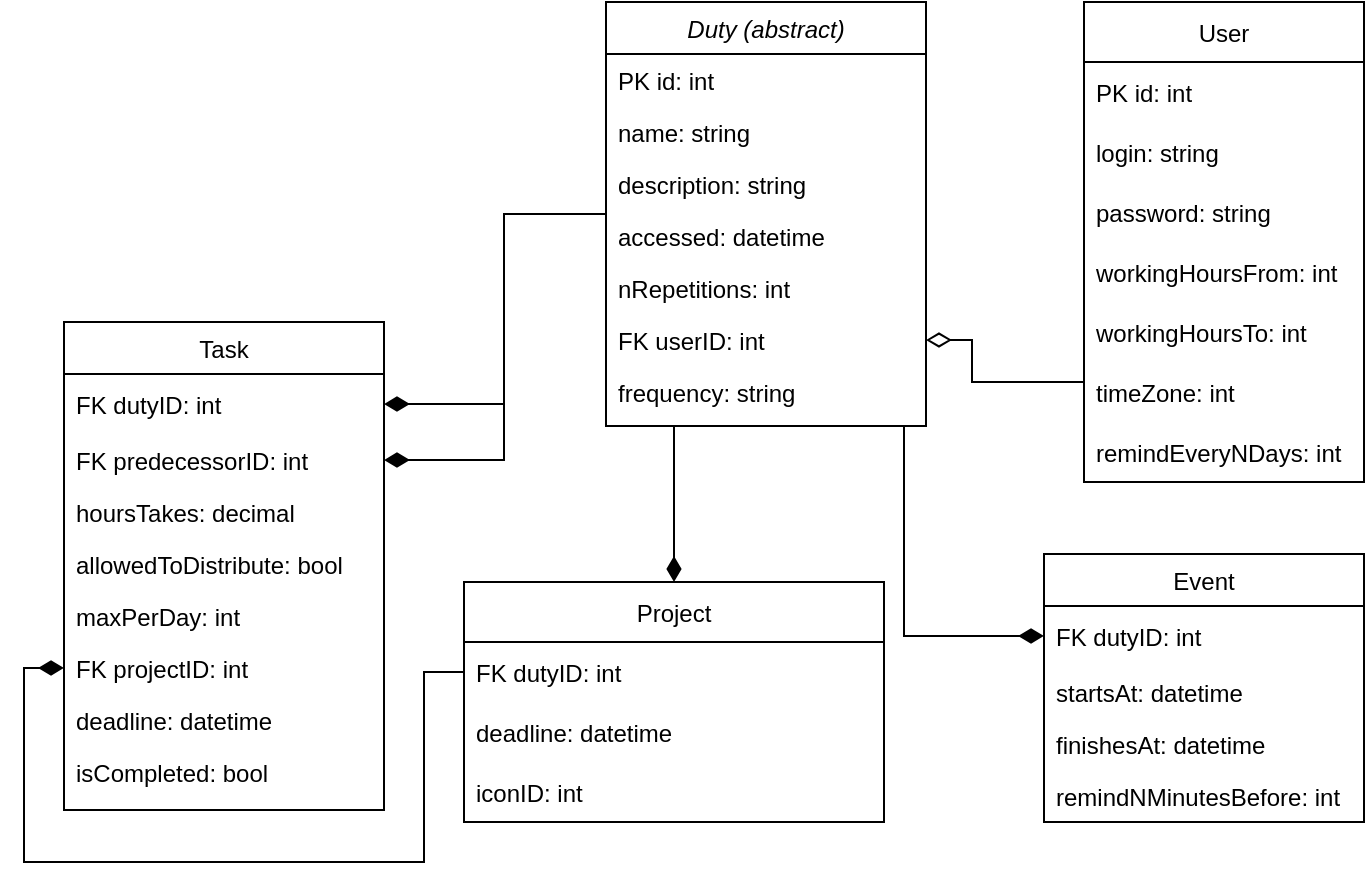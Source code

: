 <mxfile version="15.4.0" type="device"><diagram id="C5RBs43oDa-KdzZeNtuy" name="Page-1"><mxGraphModel dx="613" dy="689" grid="1" gridSize="10" guides="1" tooltips="1" connect="1" arrows="1" fold="1" page="1" pageScale="1" pageWidth="827" pageHeight="1169" math="0" shadow="0"><root><mxCell id="WIyWlLk6GJQsqaUBKTNV-0"/><mxCell id="WIyWlLk6GJQsqaUBKTNV-1" parent="WIyWlLk6GJQsqaUBKTNV-0"/><mxCell id="zkfFHV4jXpPFQw0GAbJ--12" value="" style="endArrow=none;endSize=10;endFill=0;shadow=0;strokeWidth=1;rounded=0;edgeStyle=orthogonalEdgeStyle;elbow=vertical;startArrow=diamondThin;startFill=1;orthogonal=1;startSize=10;" parent="WIyWlLk6GJQsqaUBKTNV-1" source="Y_36hAymlDsFUyy03Suh-14" target="oaKxZdXkdTwhi6_jZthA-11" edge="1"><mxGeometry width="160" relative="1" as="geometry"><mxPoint x="356" y="263" as="sourcePoint"/><mxPoint x="846" y="190" as="targetPoint"/><Array as="points"><mxPoint x="1310" y="377"/></Array></mxGeometry></mxCell><mxCell id="zkfFHV4jXpPFQw0GAbJ--16" value="" style="endArrow=none;endSize=10;endFill=0;shadow=0;strokeWidth=1;rounded=0;edgeStyle=orthogonalEdgeStyle;elbow=vertical;startArrow=diamondThin;startFill=1;orthogonal=1;startSize=10;exitX=1;exitY=0.5;exitDx=0;exitDy=0;" parent="WIyWlLk6GJQsqaUBKTNV-1" source="Y_36hAymlDsFUyy03Suh-16" target="oaKxZdXkdTwhi6_jZthA-11" edge="1"><mxGeometry width="160" relative="1" as="geometry"><mxPoint x="366" y="433" as="sourcePoint"/><mxPoint x="466" y="331" as="targetPoint"/><Array as="points"><mxPoint x="1110" y="261"/><mxPoint x="1110" y="166"/></Array></mxGeometry></mxCell><mxCell id="zkfFHV4jXpPFQw0GAbJ--17" value="Task" style="swimlane;fontStyle=0;align=center;verticalAlign=top;childLayout=stackLayout;horizontal=1;startSize=26;horizontalStack=0;resizeParent=1;resizeLast=0;collapsible=1;marginBottom=0;rounded=0;shadow=0;strokeWidth=1;" parent="WIyWlLk6GJQsqaUBKTNV-1" vertex="1"><mxGeometry x="890" y="220" width="160" height="244" as="geometry"><mxRectangle x="550" y="140" width="160" height="26" as="alternateBounds"/></mxGeometry></mxCell><mxCell id="Y_36hAymlDsFUyy03Suh-16" value="FK dutyID: int" style="text;strokeColor=none;fillColor=none;align=left;verticalAlign=middle;spacingLeft=4;spacingRight=4;overflow=hidden;points=[[0,0.5],[1,0.5]];portConstraint=eastwest;rotatable=0;" parent="zkfFHV4jXpPFQw0GAbJ--17" vertex="1"><mxGeometry y="26" width="160" height="30" as="geometry"/></mxCell><mxCell id="oaKxZdXkdTwhi6_jZthA-20" value="FK predecessorID: int" style="text;align=left;verticalAlign=top;spacingLeft=4;spacingRight=4;overflow=hidden;rotatable=0;points=[[0,0.5],[1,0.5]];portConstraint=eastwest;rounded=0;shadow=0;html=0;" parent="zkfFHV4jXpPFQw0GAbJ--17" vertex="1"><mxGeometry y="56" width="160" height="26" as="geometry"/></mxCell><mxCell id="zkfFHV4jXpPFQw0GAbJ--20" value="hoursTakes: decimal" style="text;align=left;verticalAlign=top;spacingLeft=4;spacingRight=4;overflow=hidden;rotatable=0;points=[[0,0.5],[1,0.5]];portConstraint=eastwest;rounded=0;shadow=0;html=0;" parent="zkfFHV4jXpPFQw0GAbJ--17" vertex="1"><mxGeometry y="82" width="160" height="26" as="geometry"/></mxCell><mxCell id="zkfFHV4jXpPFQw0GAbJ--21" value="allowedToDistribute: bool" style="text;align=left;verticalAlign=top;spacingLeft=4;spacingRight=4;overflow=hidden;rotatable=0;points=[[0,0.5],[1,0.5]];portConstraint=eastwest;rounded=0;shadow=0;html=0;" parent="zkfFHV4jXpPFQw0GAbJ--17" vertex="1"><mxGeometry y="108" width="160" height="26" as="geometry"/></mxCell><mxCell id="oaKxZdXkdTwhi6_jZthA-9" value="maxPerDay: int" style="text;align=left;verticalAlign=top;spacingLeft=4;spacingRight=4;overflow=hidden;rotatable=0;points=[[0,0.5],[1,0.5]];portConstraint=eastwest;rounded=0;shadow=0;html=0;" parent="zkfFHV4jXpPFQw0GAbJ--17" vertex="1"><mxGeometry y="134" width="160" height="26" as="geometry"/></mxCell><mxCell id="oaKxZdXkdTwhi6_jZthA-19" value="FK projectID: int " style="text;align=left;verticalAlign=top;spacingLeft=4;spacingRight=4;overflow=hidden;rotatable=0;points=[[0,0.5],[1,0.5]];portConstraint=eastwest;rounded=0;shadow=0;html=0;" parent="zkfFHV4jXpPFQw0GAbJ--17" vertex="1"><mxGeometry y="160" width="160" height="26" as="geometry"/></mxCell><mxCell id="oaKxZdXkdTwhi6_jZthA-31" value="deadline: datetime" style="text;align=left;verticalAlign=top;spacingLeft=4;spacingRight=4;overflow=hidden;rotatable=0;points=[[0,0.5],[1,0.5]];portConstraint=eastwest;rounded=0;shadow=0;html=0;" parent="zkfFHV4jXpPFQw0GAbJ--17" vertex="1"><mxGeometry y="186" width="160" height="26" as="geometry"/></mxCell><mxCell id="Y_36hAymlDsFUyy03Suh-18" value="isCompleted: bool" style="text;align=left;verticalAlign=top;spacingLeft=4;spacingRight=4;overflow=hidden;rotatable=0;points=[[0,0.5],[1,0.5]];portConstraint=eastwest;rounded=0;shadow=0;html=0;" parent="zkfFHV4jXpPFQw0GAbJ--17" vertex="1"><mxGeometry y="212" width="160" height="26" as="geometry"/></mxCell><mxCell id="oaKxZdXkdTwhi6_jZthA-0" value="Event" style="swimlane;fontStyle=0;align=center;verticalAlign=top;childLayout=stackLayout;horizontal=1;startSize=26;horizontalStack=0;resizeParent=1;resizeLast=0;collapsible=1;marginBottom=0;rounded=0;shadow=0;strokeWidth=1;" parent="WIyWlLk6GJQsqaUBKTNV-1" vertex="1"><mxGeometry x="1380" y="336" width="160" height="134" as="geometry"><mxRectangle x="550" y="140" width="160" height="26" as="alternateBounds"/></mxGeometry></mxCell><mxCell id="Y_36hAymlDsFUyy03Suh-14" value="FK dutyID: int" style="text;strokeColor=none;fillColor=none;align=left;verticalAlign=middle;spacingLeft=4;spacingRight=4;overflow=hidden;points=[[0,0.5],[1,0.5]];portConstraint=eastwest;rotatable=0;" parent="oaKxZdXkdTwhi6_jZthA-0" vertex="1"><mxGeometry y="26" width="160" height="30" as="geometry"/></mxCell><mxCell id="oaKxZdXkdTwhi6_jZthA-2" value="startsAt: datetime" style="text;align=left;verticalAlign=top;spacingLeft=4;spacingRight=4;overflow=hidden;rotatable=0;points=[[0,0.5],[1,0.5]];portConstraint=eastwest;rounded=0;shadow=0;html=0;" parent="oaKxZdXkdTwhi6_jZthA-0" vertex="1"><mxGeometry y="56" width="160" height="26" as="geometry"/></mxCell><mxCell id="oaKxZdXkdTwhi6_jZthA-3" value="finishesAt: datetime" style="text;align=left;verticalAlign=top;spacingLeft=4;spacingRight=4;overflow=hidden;rotatable=0;points=[[0,0.5],[1,0.5]];portConstraint=eastwest;rounded=0;shadow=0;html=0;" parent="oaKxZdXkdTwhi6_jZthA-0" vertex="1"><mxGeometry y="82" width="160" height="26" as="geometry"/></mxCell><mxCell id="oaKxZdXkdTwhi6_jZthA-23" value="remindNMinutesBefore: int" style="text;align=left;verticalAlign=top;spacingLeft=4;spacingRight=4;overflow=hidden;rotatable=0;points=[[0,0.5],[1,0.5]];portConstraint=eastwest;rounded=0;shadow=0;html=0;" parent="oaKxZdXkdTwhi6_jZthA-0" vertex="1"><mxGeometry y="108" width="160" height="26" as="geometry"/></mxCell><mxCell id="Y_36hAymlDsFUyy03Suh-7" style="edgeStyle=orthogonalEdgeStyle;rounded=0;orthogonalLoop=1;jettySize=auto;html=1;startArrow=none;startFill=0;endArrow=diamondThin;endFill=1;orthogonal=1;strokeWidth=1;endSize=10;startSize=10;" parent="WIyWlLk6GJQsqaUBKTNV-1" source="oaKxZdXkdTwhi6_jZthA-11" target="oaKxZdXkdTwhi6_jZthA-20" edge="1"><mxGeometry relative="1" as="geometry"><Array as="points"><mxPoint x="1110" y="166"/><mxPoint x="1110" y="289"/></Array></mxGeometry></mxCell><mxCell id="oaKxZdXkdTwhi6_jZthA-11" value="Duty (abstract)" style="swimlane;fontStyle=2;align=center;verticalAlign=top;childLayout=stackLayout;horizontal=1;startSize=26;horizontalStack=0;resizeParent=1;resizeLast=0;collapsible=1;marginBottom=0;rounded=0;shadow=0;strokeWidth=1;" parent="WIyWlLk6GJQsqaUBKTNV-1" vertex="1"><mxGeometry x="1161" y="60" width="160" height="212" as="geometry"><mxRectangle x="230" y="140" width="160" height="26" as="alternateBounds"/></mxGeometry></mxCell><mxCell id="oaKxZdXkdTwhi6_jZthA-7" value="PK id: int" style="text;align=left;verticalAlign=top;spacingLeft=4;spacingRight=4;overflow=hidden;rotatable=0;points=[[0,0.5],[1,0.5]];portConstraint=eastwest;rounded=0;shadow=0;html=0;" parent="oaKxZdXkdTwhi6_jZthA-11" vertex="1"><mxGeometry y="26" width="160" height="26" as="geometry"/></mxCell><mxCell id="oaKxZdXkdTwhi6_jZthA-1" value="name: string" style="text;align=left;verticalAlign=top;spacingLeft=4;spacingRight=4;overflow=hidden;rotatable=0;points=[[0,0.5],[1,0.5]];portConstraint=eastwest;rounded=0;shadow=0;html=0;" parent="oaKxZdXkdTwhi6_jZthA-11" vertex="1"><mxGeometry y="52" width="160" height="26" as="geometry"/></mxCell><mxCell id="oaKxZdXkdTwhi6_jZthA-32" value="description: string" style="text;align=left;verticalAlign=top;spacingLeft=4;spacingRight=4;overflow=hidden;rotatable=0;points=[[0,0.5],[1,0.5]];portConstraint=eastwest;rounded=0;shadow=0;html=0;" parent="oaKxZdXkdTwhi6_jZthA-11" vertex="1"><mxGeometry y="78" width="160" height="26" as="geometry"/></mxCell><mxCell id="oaKxZdXkdTwhi6_jZthA-24" value="accessed: datetime" style="text;align=left;verticalAlign=top;spacingLeft=4;spacingRight=4;overflow=hidden;rotatable=0;points=[[0,0.5],[1,0.5]];portConstraint=eastwest;rounded=0;shadow=0;html=0;" parent="oaKxZdXkdTwhi6_jZthA-11" vertex="1"><mxGeometry y="104" width="160" height="26" as="geometry"/></mxCell><mxCell id="oaKxZdXkdTwhi6_jZthA-10" value="nRepetitions: int" style="text;align=left;verticalAlign=top;spacingLeft=4;spacingRight=4;overflow=hidden;rotatable=0;points=[[0,0.5],[1,0.5]];portConstraint=eastwest;rounded=0;shadow=0;html=0;" parent="oaKxZdXkdTwhi6_jZthA-11" vertex="1"><mxGeometry y="130" width="160" height="26" as="geometry"/></mxCell><mxCell id="oaKxZdXkdTwhi6_jZthA-5" value="FK userID: int" style="text;align=left;verticalAlign=top;spacingLeft=4;spacingRight=4;overflow=hidden;rotatable=0;points=[[0,0.5],[1,0.5]];portConstraint=eastwest;rounded=0;shadow=0;html=0;" parent="oaKxZdXkdTwhi6_jZthA-11" vertex="1"><mxGeometry y="156" width="160" height="26" as="geometry"/></mxCell><mxCell id="oaKxZdXkdTwhi6_jZthA-17" value="frequency: string" style="text;align=left;verticalAlign=top;spacingLeft=4;spacingRight=4;overflow=hidden;rotatable=0;points=[[0,0.5],[1,0.5]];portConstraint=eastwest;rounded=0;shadow=0;html=0;" parent="oaKxZdXkdTwhi6_jZthA-11" vertex="1"><mxGeometry y="182" width="160" height="26" as="geometry"/></mxCell><mxCell id="Y_36hAymlDsFUyy03Suh-11" style="edgeStyle=orthogonalEdgeStyle;rounded=0;orthogonalLoop=1;jettySize=auto;html=1;startArrow=diamondThin;startFill=1;endArrow=none;endFill=0;orthogonal=1;strokeWidth=1;endSize=10;startSize=10;noEdgeStyle=1;" parent="WIyWlLk6GJQsqaUBKTNV-1" source="oaKxZdXkdTwhi6_jZthA-27" target="oaKxZdXkdTwhi6_jZthA-11" edge="1"><mxGeometry relative="1" as="geometry"/></mxCell><mxCell id="oaKxZdXkdTwhi6_jZthA-27" value="Project" style="swimlane;fontStyle=0;childLayout=stackLayout;horizontal=1;startSize=30;horizontalStack=0;resizeParent=1;resizeParentMax=0;resizeLast=0;collapsible=1;marginBottom=0;" parent="WIyWlLk6GJQsqaUBKTNV-1" vertex="1"><mxGeometry x="1090" y="350" width="210" height="120" as="geometry"/></mxCell><mxCell id="Y_36hAymlDsFUyy03Suh-5" value="FK dutyID: int" style="text;strokeColor=none;fillColor=none;align=left;verticalAlign=middle;spacingLeft=4;spacingRight=4;overflow=hidden;points=[[0,0.5],[1,0.5]];portConstraint=eastwest;rotatable=0;" parent="oaKxZdXkdTwhi6_jZthA-27" vertex="1"><mxGeometry y="30" width="210" height="30" as="geometry"/></mxCell><mxCell id="oaKxZdXkdTwhi6_jZthA-28" value="deadline: datetime" style="text;strokeColor=none;fillColor=none;align=left;verticalAlign=middle;spacingLeft=4;spacingRight=4;overflow=hidden;points=[[0,0.5],[1,0.5]];portConstraint=eastwest;rotatable=0;" parent="oaKxZdXkdTwhi6_jZthA-27" vertex="1"><mxGeometry y="60" width="210" height="30" as="geometry"/></mxCell><mxCell id="oaKxZdXkdTwhi6_jZthA-29" value="iconID: int" style="text;strokeColor=none;fillColor=none;align=left;verticalAlign=middle;spacingLeft=4;spacingRight=4;overflow=hidden;points=[[0,0.5],[1,0.5]];portConstraint=eastwest;rotatable=0;" parent="oaKxZdXkdTwhi6_jZthA-27" vertex="1"><mxGeometry y="90" width="210" height="30" as="geometry"/></mxCell><mxCell id="oaKxZdXkdTwhi6_jZthA-43" value="User" style="swimlane;fontStyle=0;childLayout=stackLayout;horizontal=1;startSize=30;horizontalStack=0;resizeParent=1;resizeParentMax=0;resizeLast=0;collapsible=1;marginBottom=0;" parent="WIyWlLk6GJQsqaUBKTNV-1" vertex="1"><mxGeometry x="1400" y="60" width="140" height="240" as="geometry"/></mxCell><mxCell id="oaKxZdXkdTwhi6_jZthA-46" value="PK id: int" style="text;strokeColor=none;fillColor=none;align=left;verticalAlign=middle;spacingLeft=4;spacingRight=4;overflow=hidden;points=[[0,0.5],[1,0.5]];portConstraint=eastwest;rotatable=0;" parent="oaKxZdXkdTwhi6_jZthA-43" vertex="1"><mxGeometry y="30" width="140" height="30" as="geometry"/></mxCell><mxCell id="oaKxZdXkdTwhi6_jZthA-44" value="login: string" style="text;strokeColor=none;fillColor=none;align=left;verticalAlign=middle;spacingLeft=4;spacingRight=4;overflow=hidden;points=[[0,0.5],[1,0.5]];portConstraint=eastwest;rotatable=0;" parent="oaKxZdXkdTwhi6_jZthA-43" vertex="1"><mxGeometry y="60" width="140" height="30" as="geometry"/></mxCell><mxCell id="Y_36hAymlDsFUyy03Suh-0" value="password: string " style="text;strokeColor=none;fillColor=none;align=left;verticalAlign=middle;spacingLeft=4;spacingRight=4;overflow=hidden;points=[[0,0.5],[1,0.5]];portConstraint=eastwest;rotatable=0;" parent="oaKxZdXkdTwhi6_jZthA-43" vertex="1"><mxGeometry y="90" width="140" height="30" as="geometry"/></mxCell><mxCell id="oaKxZdXkdTwhi6_jZthA-45" value="workingHoursFrom: int" style="text;strokeColor=none;fillColor=none;align=left;verticalAlign=middle;spacingLeft=4;spacingRight=4;overflow=hidden;points=[[0,0.5],[1,0.5]];portConstraint=eastwest;rotatable=0;" parent="oaKxZdXkdTwhi6_jZthA-43" vertex="1"><mxGeometry y="120" width="140" height="30" as="geometry"/></mxCell><mxCell id="Y_36hAymlDsFUyy03Suh-1" value="workingHoursTo: int" style="text;strokeColor=none;fillColor=none;align=left;verticalAlign=middle;spacingLeft=4;spacingRight=4;overflow=hidden;points=[[0,0.5],[1,0.5]];portConstraint=eastwest;rotatable=0;" parent="oaKxZdXkdTwhi6_jZthA-43" vertex="1"><mxGeometry y="150" width="140" height="30" as="geometry"/></mxCell><mxCell id="Y_36hAymlDsFUyy03Suh-2" value="timeZone: int" style="text;strokeColor=none;fillColor=none;align=left;verticalAlign=middle;spacingLeft=4;spacingRight=4;overflow=hidden;points=[[0,0.5],[1,0.5]];portConstraint=eastwest;rotatable=0;" parent="oaKxZdXkdTwhi6_jZthA-43" vertex="1"><mxGeometry y="180" width="140" height="30" as="geometry"/></mxCell><mxCell id="Y_36hAymlDsFUyy03Suh-17" value="remindEveryNDays: int" style="text;strokeColor=none;fillColor=none;align=left;verticalAlign=middle;spacingLeft=4;spacingRight=4;overflow=hidden;points=[[0,0.5],[1,0.5]];portConstraint=eastwest;rotatable=0;" parent="oaKxZdXkdTwhi6_jZthA-43" vertex="1"><mxGeometry y="210" width="140" height="30" as="geometry"/></mxCell><mxCell id="oaKxZdXkdTwhi6_jZthA-50" style="edgeStyle=orthogonalEdgeStyle;rounded=0;orthogonalLoop=1;jettySize=auto;html=1;startArrow=none;startFill=0;endArrow=diamondThin;endFill=0;endSize=10;strokeWidth=1;orthogonal=1;startSize=10;" parent="WIyWlLk6GJQsqaUBKTNV-1" source="oaKxZdXkdTwhi6_jZthA-43" target="oaKxZdXkdTwhi6_jZthA-5" edge="1"><mxGeometry relative="1" as="geometry"><Array as="points"><mxPoint x="1344" y="250"/><mxPoint x="1344" y="229"/></Array></mxGeometry></mxCell><mxCell id="Y_36hAymlDsFUyy03Suh-13" style="edgeStyle=orthogonalEdgeStyle;rounded=0;orthogonalLoop=1;jettySize=auto;html=1;exitX=0;exitY=0.5;exitDx=0;exitDy=0;entryX=0;entryY=0.5;entryDx=0;entryDy=0;startArrow=diamondThin;startFill=1;endArrow=none;endFill=0;startSize=10;endSize=10;strokeWidth=1;" parent="WIyWlLk6GJQsqaUBKTNV-1" source="oaKxZdXkdTwhi6_jZthA-19" target="Y_36hAymlDsFUyy03Suh-5" edge="1"><mxGeometry relative="1" as="geometry"><Array as="points"><mxPoint x="870" y="393"/><mxPoint x="870" y="490"/><mxPoint x="1070" y="490"/><mxPoint x="1070" y="395"/></Array></mxGeometry></mxCell></root></mxGraphModel></diagram></mxfile>